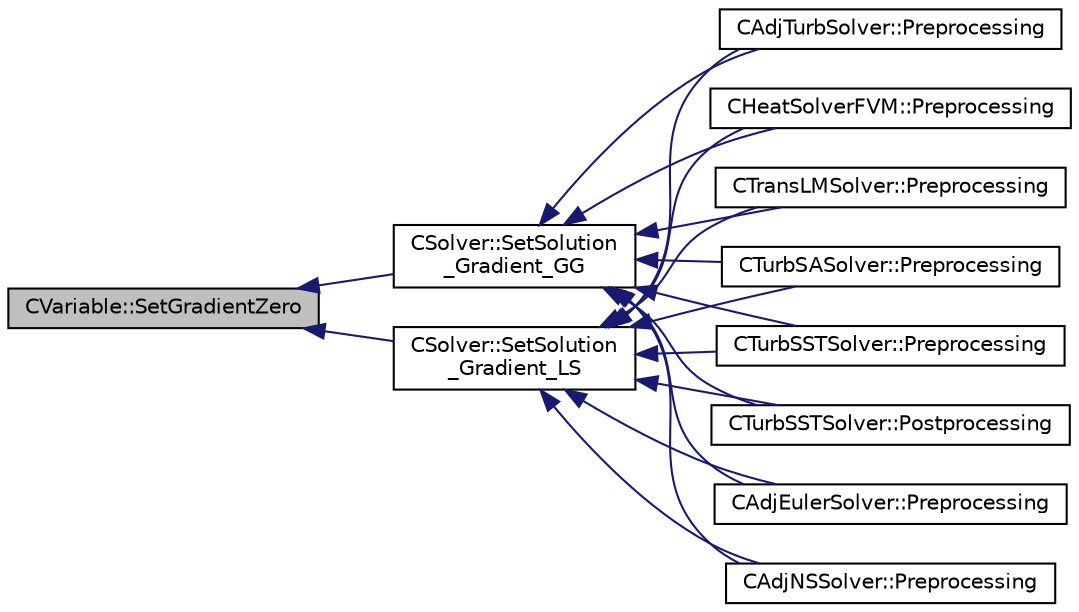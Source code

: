 digraph "CVariable::SetGradientZero"
{
  edge [fontname="Helvetica",fontsize="10",labelfontname="Helvetica",labelfontsize="10"];
  node [fontname="Helvetica",fontsize="10",shape=record];
  rankdir="LR";
  Node5090 [label="CVariable::SetGradientZero",height=0.2,width=0.4,color="black", fillcolor="grey75", style="filled", fontcolor="black"];
  Node5090 -> Node5091 [dir="back",color="midnightblue",fontsize="10",style="solid",fontname="Helvetica"];
  Node5091 [label="CSolver::SetSolution\l_Gradient_GG",height=0.2,width=0.4,color="black", fillcolor="white", style="filled",URL="$class_c_solver.html#aac4d5e5f3ff20e7e37d55fa5e4ed3647",tooltip="Compute the Green-Gauss gradient of the solution. "];
  Node5091 -> Node5092 [dir="back",color="midnightblue",fontsize="10",style="solid",fontname="Helvetica"];
  Node5092 [label="CAdjEulerSolver::Preprocessing",height=0.2,width=0.4,color="black", fillcolor="white", style="filled",URL="$class_c_adj_euler_solver.html#a4ae0ed840dc8335fd921399625ba794f",tooltip="Initialize the residual vectors. "];
  Node5091 -> Node5093 [dir="back",color="midnightblue",fontsize="10",style="solid",fontname="Helvetica"];
  Node5093 [label="CAdjNSSolver::Preprocessing",height=0.2,width=0.4,color="black", fillcolor="white", style="filled",URL="$class_c_adj_n_s_solver.html#ac16dab76e2c1d86bc7d70ca9f41fd668",tooltip="Restart residual and compute gradients. "];
  Node5091 -> Node5094 [dir="back",color="midnightblue",fontsize="10",style="solid",fontname="Helvetica"];
  Node5094 [label="CAdjTurbSolver::Preprocessing",height=0.2,width=0.4,color="black", fillcolor="white", style="filled",URL="$class_c_adj_turb_solver.html#abde54ee8e9643c4ee460855be166a80f",tooltip="Initializate the residual vectors. "];
  Node5091 -> Node5095 [dir="back",color="midnightblue",fontsize="10",style="solid",fontname="Helvetica"];
  Node5095 [label="CHeatSolverFVM::Preprocessing",height=0.2,width=0.4,color="black", fillcolor="white", style="filled",URL="$class_c_heat_solver_f_v_m.html#a0c89f1dbe5cd5a16caaa9a08200e91fd",tooltip="Restart residual and compute gradients. "];
  Node5091 -> Node5096 [dir="back",color="midnightblue",fontsize="10",style="solid",fontname="Helvetica"];
  Node5096 [label="CTransLMSolver::Preprocessing",height=0.2,width=0.4,color="black", fillcolor="white", style="filled",URL="$class_c_trans_l_m_solver.html#ac319a1f0946ca2806dbe02c4c9bea65b",tooltip="Restart residual and compute gradients. "];
  Node5091 -> Node5097 [dir="back",color="midnightblue",fontsize="10",style="solid",fontname="Helvetica"];
  Node5097 [label="CTurbSASolver::Preprocessing",height=0.2,width=0.4,color="black", fillcolor="white", style="filled",URL="$class_c_turb_s_a_solver.html#a225518dc5f0ca6ed894add826aaa16ea",tooltip="Restart residual and compute gradients. "];
  Node5091 -> Node5098 [dir="back",color="midnightblue",fontsize="10",style="solid",fontname="Helvetica"];
  Node5098 [label="CTurbSSTSolver::Preprocessing",height=0.2,width=0.4,color="black", fillcolor="white", style="filled",URL="$class_c_turb_s_s_t_solver.html#a653cf05307f24374fda6f523ce3130bf",tooltip="Restart residual and compute gradients. "];
  Node5091 -> Node5099 [dir="back",color="midnightblue",fontsize="10",style="solid",fontname="Helvetica"];
  Node5099 [label="CTurbSSTSolver::Postprocessing",height=0.2,width=0.4,color="black", fillcolor="white", style="filled",URL="$class_c_turb_s_s_t_solver.html#aa5306eec5b89c3c229c2a4c41846eb4d",tooltip="Computes the eddy viscosity. "];
  Node5090 -> Node5100 [dir="back",color="midnightblue",fontsize="10",style="solid",fontname="Helvetica"];
  Node5100 [label="CSolver::SetSolution\l_Gradient_LS",height=0.2,width=0.4,color="black", fillcolor="white", style="filled",URL="$class_c_solver.html#ac4d9cf9609d7bdb52e7f1dc9cc8b4c1f",tooltip="Compute the Least Squares gradient of the solution. "];
  Node5100 -> Node5092 [dir="back",color="midnightblue",fontsize="10",style="solid",fontname="Helvetica"];
  Node5100 -> Node5093 [dir="back",color="midnightblue",fontsize="10",style="solid",fontname="Helvetica"];
  Node5100 -> Node5094 [dir="back",color="midnightblue",fontsize="10",style="solid",fontname="Helvetica"];
  Node5100 -> Node5095 [dir="back",color="midnightblue",fontsize="10",style="solid",fontname="Helvetica"];
  Node5100 -> Node5096 [dir="back",color="midnightblue",fontsize="10",style="solid",fontname="Helvetica"];
  Node5100 -> Node5097 [dir="back",color="midnightblue",fontsize="10",style="solid",fontname="Helvetica"];
  Node5100 -> Node5098 [dir="back",color="midnightblue",fontsize="10",style="solid",fontname="Helvetica"];
  Node5100 -> Node5099 [dir="back",color="midnightblue",fontsize="10",style="solid",fontname="Helvetica"];
}
